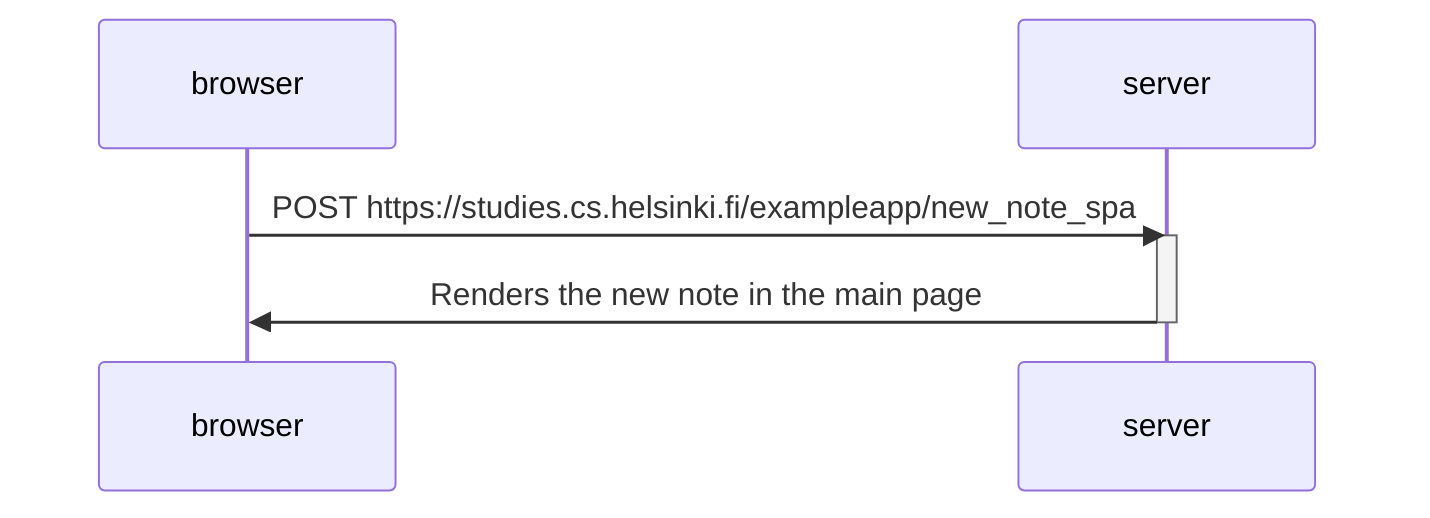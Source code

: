 sequenceDiagram
    participant browser
    participant server

    browser->>server: POST https://studies.cs.helsinki.fi/exampleapp/new_note_spa
    activate server
    server ->>browser: Renders the new note in the main page
    deactivate server